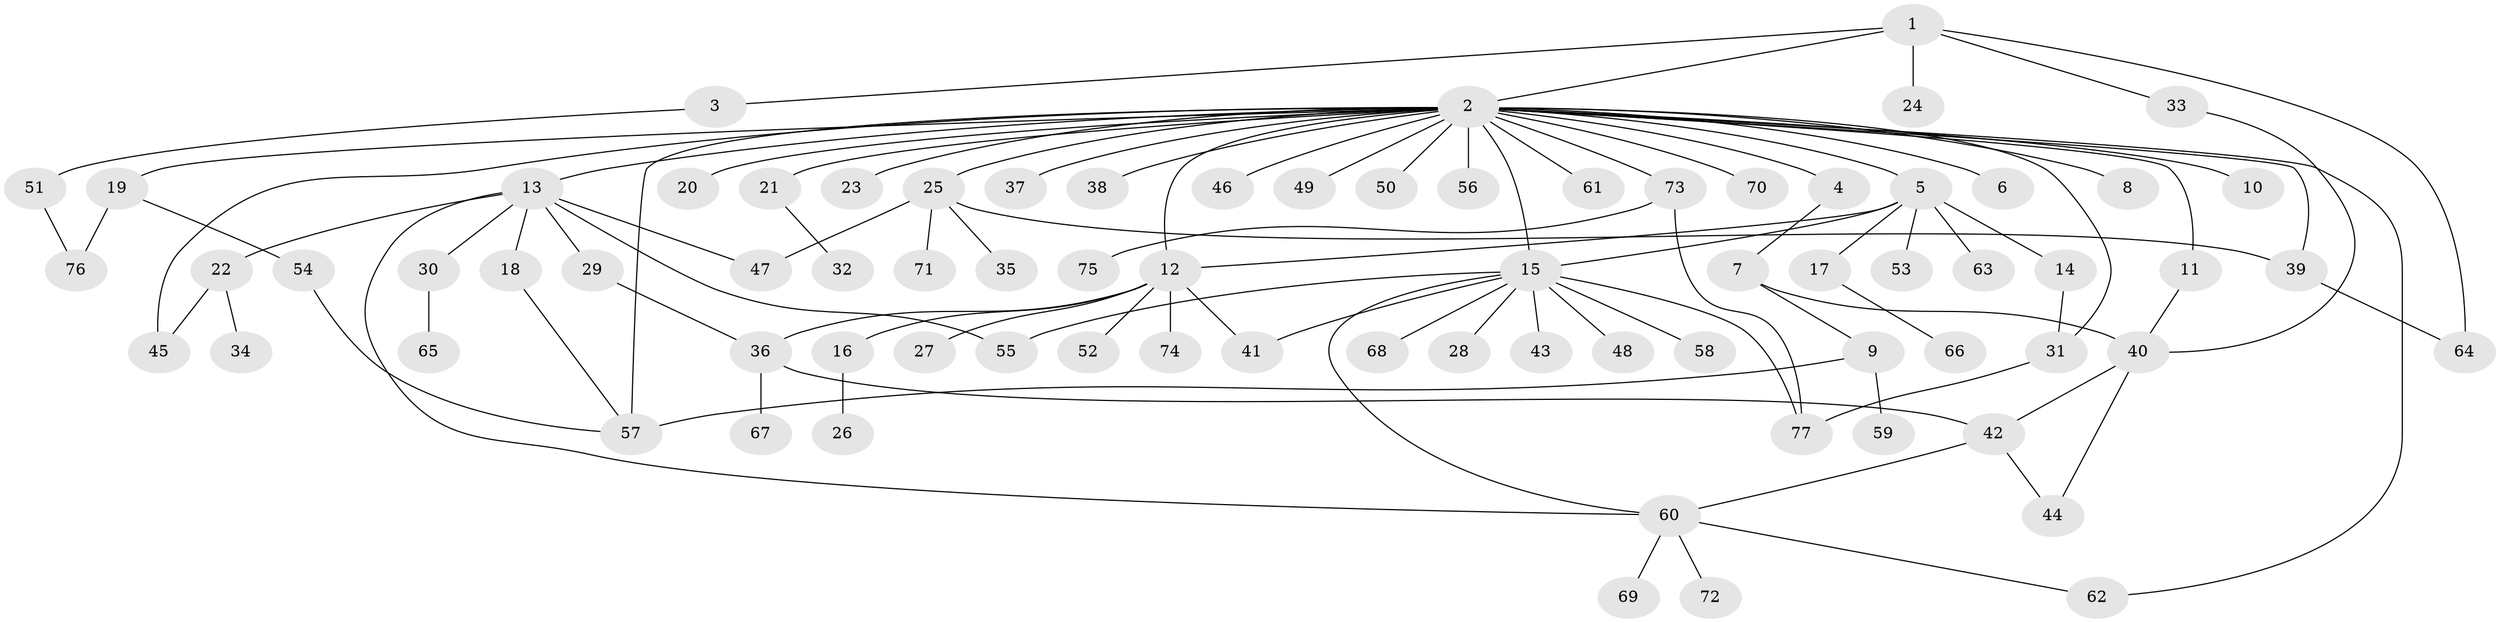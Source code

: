 // coarse degree distribution, {1: 0.5384615384615384, 26: 0.02564102564102564, 4: 0.10256410256410256, 3: 0.1282051282051282, 2: 0.07692307692307693, 9: 0.05128205128205128, 5: 0.05128205128205128, 6: 0.02564102564102564}
// Generated by graph-tools (version 1.1) at 2025/36/03/04/25 23:36:58]
// undirected, 77 vertices, 99 edges
graph export_dot {
  node [color=gray90,style=filled];
  1;
  2;
  3;
  4;
  5;
  6;
  7;
  8;
  9;
  10;
  11;
  12;
  13;
  14;
  15;
  16;
  17;
  18;
  19;
  20;
  21;
  22;
  23;
  24;
  25;
  26;
  27;
  28;
  29;
  30;
  31;
  32;
  33;
  34;
  35;
  36;
  37;
  38;
  39;
  40;
  41;
  42;
  43;
  44;
  45;
  46;
  47;
  48;
  49;
  50;
  51;
  52;
  53;
  54;
  55;
  56;
  57;
  58;
  59;
  60;
  61;
  62;
  63;
  64;
  65;
  66;
  67;
  68;
  69;
  70;
  71;
  72;
  73;
  74;
  75;
  76;
  77;
  1 -- 2;
  1 -- 3;
  1 -- 24;
  1 -- 33;
  1 -- 64;
  2 -- 4;
  2 -- 5;
  2 -- 6;
  2 -- 8;
  2 -- 10;
  2 -- 11;
  2 -- 12;
  2 -- 13;
  2 -- 15;
  2 -- 19;
  2 -- 20;
  2 -- 21;
  2 -- 23;
  2 -- 25;
  2 -- 31;
  2 -- 37;
  2 -- 38;
  2 -- 39;
  2 -- 45;
  2 -- 46;
  2 -- 49;
  2 -- 50;
  2 -- 56;
  2 -- 57;
  2 -- 61;
  2 -- 62;
  2 -- 70;
  2 -- 73;
  3 -- 51;
  4 -- 7;
  5 -- 12;
  5 -- 14;
  5 -- 15;
  5 -- 17;
  5 -- 53;
  5 -- 63;
  7 -- 9;
  7 -- 40;
  9 -- 57;
  9 -- 59;
  11 -- 40;
  12 -- 16;
  12 -- 27;
  12 -- 36;
  12 -- 41;
  12 -- 52;
  12 -- 74;
  13 -- 18;
  13 -- 22;
  13 -- 29;
  13 -- 30;
  13 -- 47;
  13 -- 55;
  13 -- 60;
  14 -- 31;
  15 -- 28;
  15 -- 41;
  15 -- 43;
  15 -- 48;
  15 -- 55;
  15 -- 58;
  15 -- 60;
  15 -- 68;
  15 -- 77;
  16 -- 26;
  17 -- 66;
  18 -- 57;
  19 -- 54;
  19 -- 76;
  21 -- 32;
  22 -- 34;
  22 -- 45;
  25 -- 35;
  25 -- 39;
  25 -- 47;
  25 -- 71;
  29 -- 36;
  30 -- 65;
  31 -- 77;
  33 -- 40;
  36 -- 42;
  36 -- 67;
  39 -- 64;
  40 -- 42;
  40 -- 44;
  42 -- 44;
  42 -- 60;
  51 -- 76;
  54 -- 57;
  60 -- 62;
  60 -- 69;
  60 -- 72;
  73 -- 75;
  73 -- 77;
}
